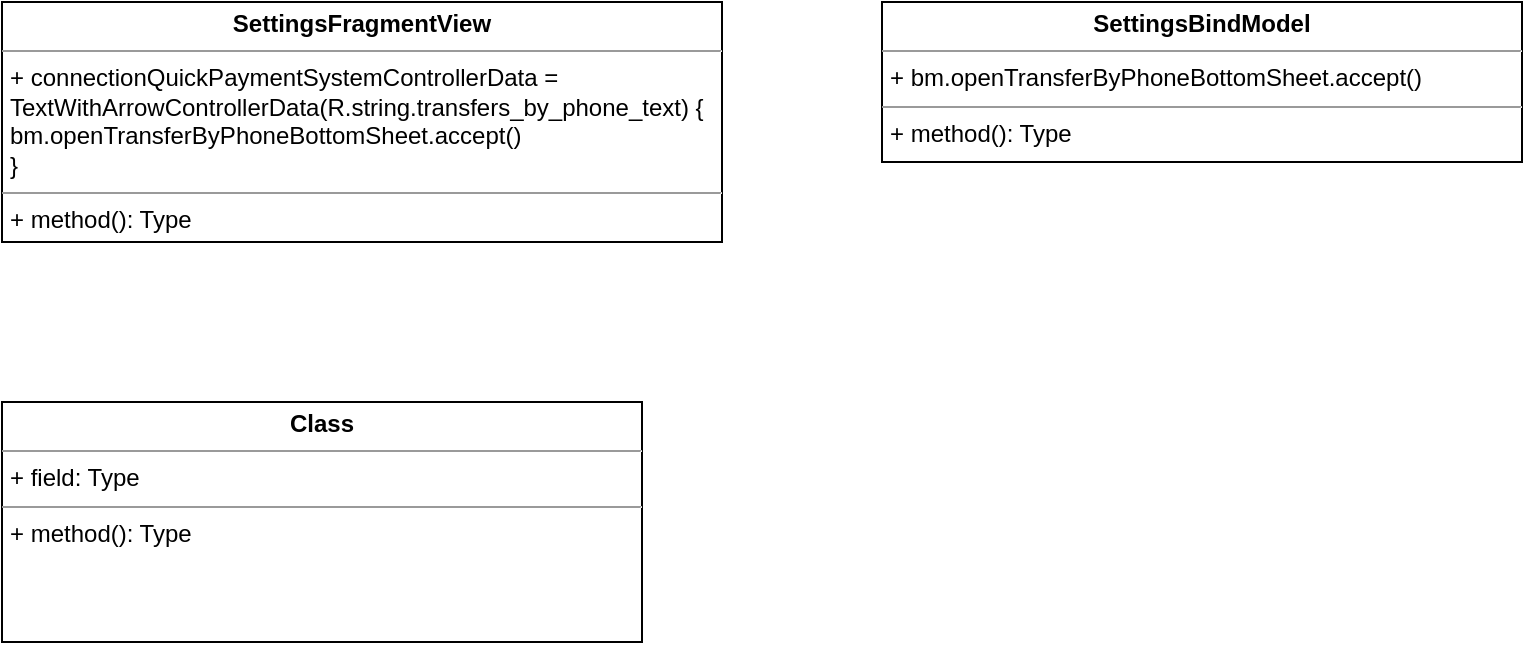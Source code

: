 <mxfile version="16.4.5" type="github">
  <diagram id="cNkFX97jJLte84PRHotk" name="Page-1">
    <mxGraphModel dx="813" dy="417" grid="1" gridSize="10" guides="1" tooltips="1" connect="1" arrows="1" fold="1" page="1" pageScale="1" pageWidth="850" pageHeight="1100" math="0" shadow="0">
      <root>
        <mxCell id="0" />
        <mxCell id="1" parent="0" />
        <mxCell id="yCn2evbuxmwkfyVNQuLm-1" value="&lt;p style=&quot;margin: 0px ; margin-top: 4px ; text-align: center&quot;&gt;&lt;b&gt;SettingsFragmentView&lt;/b&gt;&lt;/p&gt;&lt;hr size=&quot;1&quot;&gt;&lt;p style=&quot;margin: 0px ; margin-left: 4px&quot;&gt;+ connectionQuickPaymentSystemControllerData =&lt;/p&gt;&lt;p style=&quot;margin: 0px ; margin-left: 4px&quot;&gt;TextWithArrowControllerData(R.string.transfers_by_phone_text) { &lt;br&gt;&lt;/p&gt;&lt;p style=&quot;margin: 0px ; margin-left: 4px&quot;&gt;bm.openTransferByPhoneBottomSheet.accept()&lt;br&gt;&lt;/p&gt;&lt;p style=&quot;margin: 0px ; margin-left: 4px&quot;&gt;}&lt;br&gt;&lt;/p&gt;&lt;hr size=&quot;1&quot;&gt;&lt;p style=&quot;margin: 0px ; margin-left: 4px&quot;&gt;+ method(): Type&lt;/p&gt;" style="verticalAlign=top;align=left;overflow=fill;fontSize=12;fontFamily=Helvetica;html=1;" vertex="1" parent="1">
          <mxGeometry x="80" y="80" width="360" height="120" as="geometry" />
        </mxCell>
        <mxCell id="yCn2evbuxmwkfyVNQuLm-2" value="&lt;p style=&quot;margin: 0px ; margin-top: 4px ; text-align: center&quot;&gt;&lt;b&gt;SettingsBindModel&lt;/b&gt;&lt;/p&gt;&lt;hr size=&quot;1&quot;&gt;&lt;p style=&quot;margin: 0px ; margin-left: 4px&quot;&gt;+ bm.openTransferByPhoneBottomSheet.accept()&lt;/p&gt;&lt;hr size=&quot;1&quot;&gt;&lt;p style=&quot;margin: 0px ; margin-left: 4px&quot;&gt;+ method(): Type&lt;/p&gt;" style="verticalAlign=top;align=left;overflow=fill;fontSize=12;fontFamily=Helvetica;html=1;" vertex="1" parent="1">
          <mxGeometry x="520" y="80" width="320" height="80" as="geometry" />
        </mxCell>
        <mxCell id="yCn2evbuxmwkfyVNQuLm-3" value="&lt;p style=&quot;margin:0px;margin-top:4px;text-align:center;&quot;&gt;&lt;b&gt;Class&lt;/b&gt;&lt;/p&gt;&lt;hr size=&quot;1&quot;/&gt;&lt;p style=&quot;margin:0px;margin-left:4px;&quot;&gt;+ field: Type&lt;/p&gt;&lt;hr size=&quot;1&quot;/&gt;&lt;p style=&quot;margin:0px;margin-left:4px;&quot;&gt;+ method(): Type&lt;/p&gt;" style="verticalAlign=top;align=left;overflow=fill;fontSize=12;fontFamily=Helvetica;html=1;" vertex="1" parent="1">
          <mxGeometry x="80" y="280" width="320" height="120" as="geometry" />
        </mxCell>
      </root>
    </mxGraphModel>
  </diagram>
</mxfile>
